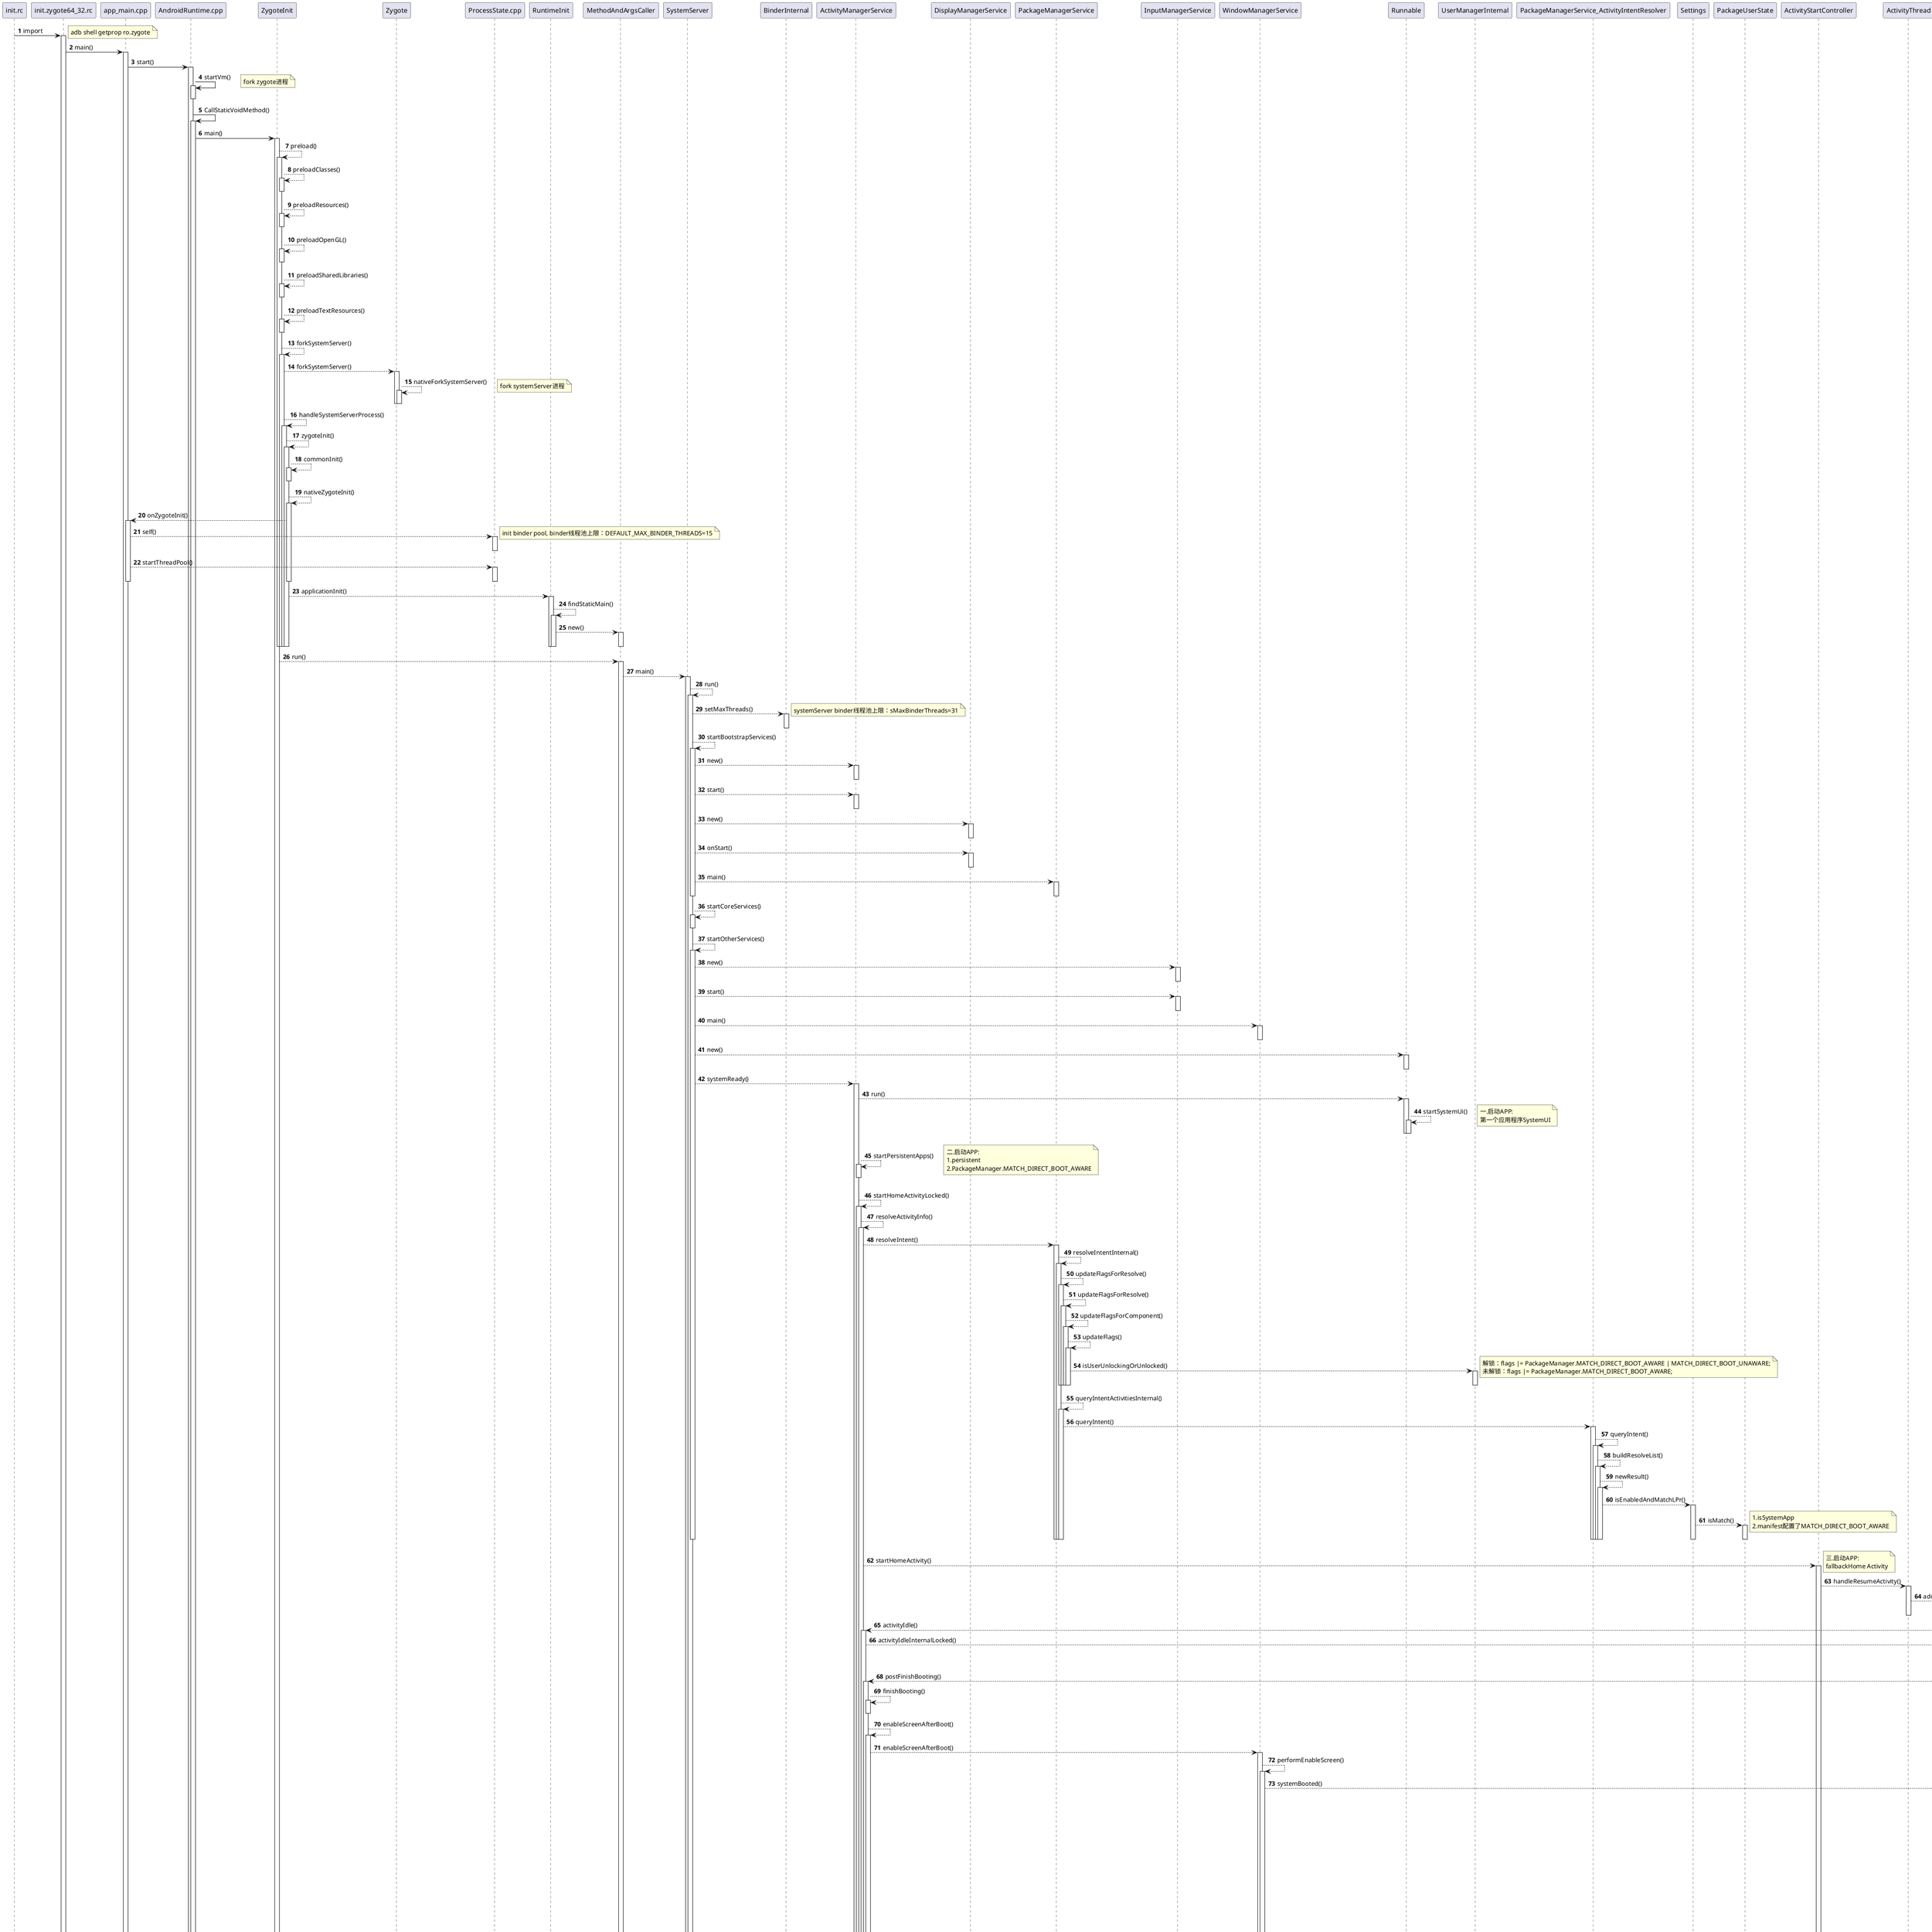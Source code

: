 @startuml
'https://plantuml.com/sequence-diagram

autonumber

init.rc -> init.zygote64_32.rc: import
activate init.zygote64_32.rc
note right:adb shell getprop ro.zygote
init.zygote64_32.rc -> app_main.cpp: main()
activate app_main.cpp
app_main.cpp -> AndroidRuntime.cpp: start()
activate AndroidRuntime.cpp
AndroidRuntime.cpp -> AndroidRuntime.cpp: startVm()
activate AndroidRuntime.cpp
deactivate AndroidRuntime.cpp
note right:fork zygote进程
AndroidRuntime.cpp -> AndroidRuntime.cpp: CallStaticVoidMethod()
activate AndroidRuntime.cpp
AndroidRuntime.cpp -> ZygoteInit: main()
activate ZygoteInit
ZygoteInit --> ZygoteInit: preload()
activate ZygoteInit
ZygoteInit --> ZygoteInit: preloadClasses()
activate ZygoteInit
deactivate ZygoteInit
ZygoteInit --> ZygoteInit: preloadResources()
activate ZygoteInit
deactivate ZygoteInit
ZygoteInit --> ZygoteInit: preloadOpenGL()
activate ZygoteInit
deactivate ZygoteInit
ZygoteInit --> ZygoteInit: preloadSharedLibraries()
activate ZygoteInit
deactivate ZygoteInit
ZygoteInit --> ZygoteInit: preloadTextResources()
activate ZygoteInit
deactivate ZygoteInit
ZygoteInit --> ZygoteInit: forkSystemServer()
activate ZygoteInit
ZygoteInit --> Zygote: forkSystemServer()
activate Zygote
Zygote --> Zygote: nativeForkSystemServer()
note right: fork systemServer进程
activate Zygote
deactivate Zygote
deactivate Zygote
ZygoteInit --> ZygoteInit: handleSystemServerProcess()
activate ZygoteInit
ZygoteInit --> ZygoteInit: zygoteInit()
activate ZygoteInit
ZygoteInit --> ZygoteInit: commonInit()
activate ZygoteInit
deactivate ZygoteInit
ZygoteInit --> ZygoteInit: nativeZygoteInit()
activate ZygoteInit
ZygoteInit --> app_main.cpp: onZygoteInit()
activate app_main.cpp
app_main.cpp --> ProcessState.cpp: self()
note right: init binder pool, binder线程池上限：DEFAULT_MAX_BINDER_THREADS=15
activate ProcessState.cpp
deactivate ProcessState.cpp
app_main.cpp --> ProcessState.cpp: startThreadPool()
activate ProcessState.cpp
deactivate ProcessState.cpp
deactivate app_main.cpp
deactivate ZygoteInit
ZygoteInit --> RuntimeInit: applicationInit()
activate RuntimeInit
RuntimeInit --> RuntimeInit: findStaticMain()
activate RuntimeInit
RuntimeInit --> MethodAndArgsCaller: new()
activate MethodAndArgsCaller
deactivate MethodAndArgsCaller
deactivate RuntimeInit
deactivate RuntimeInit
deactivate ZygoteInit
deactivate ZygoteInit
deactivate ZygoteInit
deactivate ZygoteInit
ZygoteInit --> MethodAndArgsCaller: run()
activate MethodAndArgsCaller
MethodAndArgsCaller --> SystemServer: main()
activate SystemServer
SystemServer --> SystemServer: run()
activate SystemServer
SystemServer --> BinderInternal: setMaxThreads()
activate BinderInternal
deactivate BinderInternal
note right:systemServer binder线程池上限：sMaxBinderThreads=31
SystemServer --> SystemServer: startBootstrapServices()
activate SystemServer
SystemServer --> ActivityManagerService: new()
activate ActivityManagerService
deactivate ActivityManagerService
SystemServer --> ActivityManagerService: start()
activate ActivityManagerService
deactivate ActivityManagerService
SystemServer --> DisplayManagerService: new()
activate DisplayManagerService
deactivate DisplayManagerService
SystemServer --> DisplayManagerService: onStart()
activate DisplayManagerService
deactivate DisplayManagerService
SystemServer --> PackageManagerService: main()
activate PackageManagerService
deactivate PackageManagerService
deactivate SystemServer
SystemServer --> SystemServer: startCoreServices()
activate SystemServer
deactivate SystemServer
SystemServer --> SystemServer: startOtherServices()
activate SystemServer
SystemServer --> InputManagerService: new()
activate InputManagerService
deactivate InputManagerService
SystemServer --> InputManagerService: start()
activate InputManagerService
deactivate InputManagerService
SystemServer --> WindowManagerService: main()
activate WindowManagerService
deactivate WindowManagerService
SystemServer --> Runnable: new()
activate Runnable
deactivate Runnable
SystemServer --> ActivityManagerService: systemReady()
activate ActivityManagerService
ActivityManagerService --> Runnable: run()
activate Runnable
Runnable --> Runnable: startSystemUi()
note right: 一.启动APP:\n第一个应用程序SystemUI
activate Runnable
deactivate Runnable
deactivate Runnable
ActivityManagerService --> ActivityManagerService: startPersistentApps()
activate ActivityManagerService
note right: 二.启动APP:\n1.persistent \n2.PackageManager.MATCH_DIRECT_BOOT_AWARE
deactivate ActivityManagerService
ActivityManagerService --> ActivityManagerService: startHomeActivityLocked()
activate ActivityManagerService
ActivityManagerService --> ActivityManagerService: resolveActivityInfo()
activate ActivityManagerService
ActivityManagerService --> PackageManagerService: resolveIntent()
activate PackageManagerService
PackageManagerService --> PackageManagerService: resolveIntentInternal()
activate PackageManagerService
PackageManagerService --> PackageManagerService: updateFlagsForResolve()
activate PackageManagerService
PackageManagerService --> PackageManagerService: updateFlagsForResolve()
activate PackageManagerService
PackageManagerService --> PackageManagerService: updateFlagsForComponent()
activate PackageManagerService
PackageManagerService --> PackageManagerService: updateFlags()
activate PackageManagerService
PackageManagerService --> UserManagerInternal: isUserUnlockingOrUnlocked()
note right:解锁：flags |= PackageManager.MATCH_DIRECT_BOOT_AWARE | MATCH_DIRECT_BOOT_UNAWARE;\n未解锁：flags |= PackageManager.MATCH_DIRECT_BOOT_AWARE;
activate UserManagerInternal
deactivate UserManagerInternal
deactivate PackageManagerService
deactivate PackageManagerService
deactivate PackageManagerService


deactivate PackageManagerService
PackageManagerService --> PackageManagerService: queryIntentActivitiesInternal()
activate PackageManagerService
PackageManagerService --> PackageManagerService_ActivityIntentResolver: queryIntent()
activate PackageManagerService_ActivityIntentResolver
PackageManagerService_ActivityIntentResolver --> PackageManagerService_ActivityIntentResolver: queryIntent()
activate PackageManagerService_ActivityIntentResolver
PackageManagerService_ActivityIntentResolver --> PackageManagerService_ActivityIntentResolver: buildResolveList()
activate PackageManagerService_ActivityIntentResolver
PackageManagerService_ActivityIntentResolver --> PackageManagerService_ActivityIntentResolver: newResult()
activate PackageManagerService_ActivityIntentResolver
PackageManagerService_ActivityIntentResolver --> Settings: isEnabledAndMatchLPr()
activate Settings
Settings --> PackageUserState: isMatch()
activate PackageUserState
note right: 1.isSystemApp\n2.manifest配置了MATCH_DIRECT_BOOT_AWARE
deactivate SystemServer
deactivate PackageUserState
deactivate Settings
deactivate PackageManagerService_ActivityIntentResolver
deactivate PackageManagerService_ActivityIntentResolver
deactivate PackageManagerService_ActivityIntentResolver
deactivate PackageManagerService_ActivityIntentResolver
deactivate PackageManagerService
deactivate PackageManagerService
deactivate PackageManagerService

ActivityManagerService --> ActivityStartController: startHomeActivity()
activate ActivityStartController
note right: 三.启动APP:\nfallbackHome Activity
ActivityStartController --> ActivityThread: handleResumeActivity()
activate ActivityThread
ActivityThread --> Looper: addIdleHandler()
activate Looper
deactivate Looper
deactivate ActivityThread
Looper --> ActivityManagerService: activityIdle()
activate ActivityManagerService
ActivityManagerService --> ActivityStackSupervisor: activityIdleInternalLocked()
activate ActivityStackSupervisor
ActivityStackSupervisor --> ActivityStackSupervisor: checkFinishBootingLocked()
activate ActivityStackSupervisor
ActivityStackSupervisor --> ActivityManagerService: postFinishBooting()
activate ActivityManagerService
ActivityManagerService --> ActivityManagerService: finishBooting()
activate ActivityManagerService
deactivate ActivityManagerService
ActivityManagerService --> ActivityManagerService: enableScreenAfterBoot()
activate ActivityManagerService
ActivityManagerService --> WindowManagerService: enableScreenAfterBoot()
activate WindowManagerService
WindowManagerService --> WindowManagerService: performEnableScreen()
activate WindowManagerService
WindowManagerService --> PhoneWindowManager: systemBooted()
activate PhoneWindowManager
PhoneWindowManager --> PhoneWindowManager: bindKeyguard()
activate PhoneWindowManager
deactivate PhoneWindowManager
PhoneWindowManager --> PhoneWindowManager: startedWakingUp()
activate PhoneWindowManager
deactivate PhoneWindowManager
PhoneWindowManager --> PhoneWindowManager: screenTurningOn()
activate PhoneWindowManager
deactivate PhoneWindowManager
PhoneWindowManager --> PhoneWindowManager: screenTurnedOn()
activate PhoneWindowManager
deactivate PhoneWindowManager
deactivate PhoneWindowManager

WindowManagerService --> WindowManagerService: performEnableScreen()
activate WindowManagerService
WindowManagerService --> WindowManagerService: checkBootAnimationCompleteLocked()
activate WindowManagerService
deactivate WindowManagerService
deactivate ActivityManagerService
deactivate ActivityManagerService
deactivate ActivityManagerService
deactivate ActivityManagerService
deactivate ActivityManagerService
deactivate ActivityManagerService
deactivate ActivityStackSupervisor
deactivate ActivityStackSupervisor
deactivate ActivityStartController
note right:200ms轮询检查动画是否结束
WindowManagerService --> ActivityManagerService: bootAnimationComplete()
activate ActivityManagerService
deactivate WindowManagerService
deactivate WindowManagerService
deactivate WindowManagerService
ActivityManagerService --> ActivityManagerService: finishBooting()
activate ActivityManagerService
ActivityManagerService --> UserController: sendBootCompleted()
activate UserController
UserController --> UserController: finishUserBoot()
activate UserController
UserController --> UserController: maybeUnlockUser()
activate UserController
UserController --> UserController: unlockUserCleared()
activate UserController
UserController --> UserController: finishUserUnlocking()
activate UserController
deactivate UserController
UserController --> UserController: finishUserUnlocked()
activate UserController
UserController --> UserController: startPersistentApps()
note right: 四.启动APP：\n1.persistent\n2.PackageManager.MATCH_DIRECT_BOOT_UNAWARE
activate UserController
deactivate UserController
UserController --> ActivityManagerService: broadcastIntent()
note right: 发送广播ACTION_USER_UNLOCKED
activate ActivityManagerService
deactivate ActivityManagerService
UserController --> UserController: finishUserUnlockedCompleted()
activate UserController
UserController --> ActivityManagerService: broadcastIntentLocked()
activate ActivityManagerService
deactivate ActivityManagerService
note right: 发送广播ACTION_BOOT_COMPLETED
deactivate UserController
deactivate UserController
deactivate UserController
deactivate UserController
deactivate UserController
deactivate UserController
deactivate UserController
deactivate ActivityManagerService
deactivate ActivityManagerService

FallbackHome --> FallbackHome: maybeFinish()
activate FallbackHome
note right: 收到解锁广播
FallbackHome --> FallbackHome: finish()
activate FallbackHome
FallbackHome --> ActivityManagerService: activityDestroyed()
activate ActivityManagerService
ActivityManagerService --> ActivityStack: activityDestroyedLocked()
activate ActivityStack

ActivityStack --> ActivityStackSupervisor: resumeFocusedStackTopActivityLocked()
activate ActivityStackSupervisor
ActivityStackSupervisor --> ActivityStack: resumeTopActivityUncheckedLocked()
activate ActivityStack
ActivityStack --> ActivityStack: resumeTopActivityInnerLocked()
activate ActivityStack
ActivityStack --> ActivityStack: resumeTopActivityInNextFocusableStack()
activate ActivityStack
ActivityStack --> ActivityStackSupervisor: resumeHomeStackTask()
activate ActivityStackSupervisor
note right: 五.启动APP:\n Focus stack中未找到runningActivity则启动Launcher





@enduml